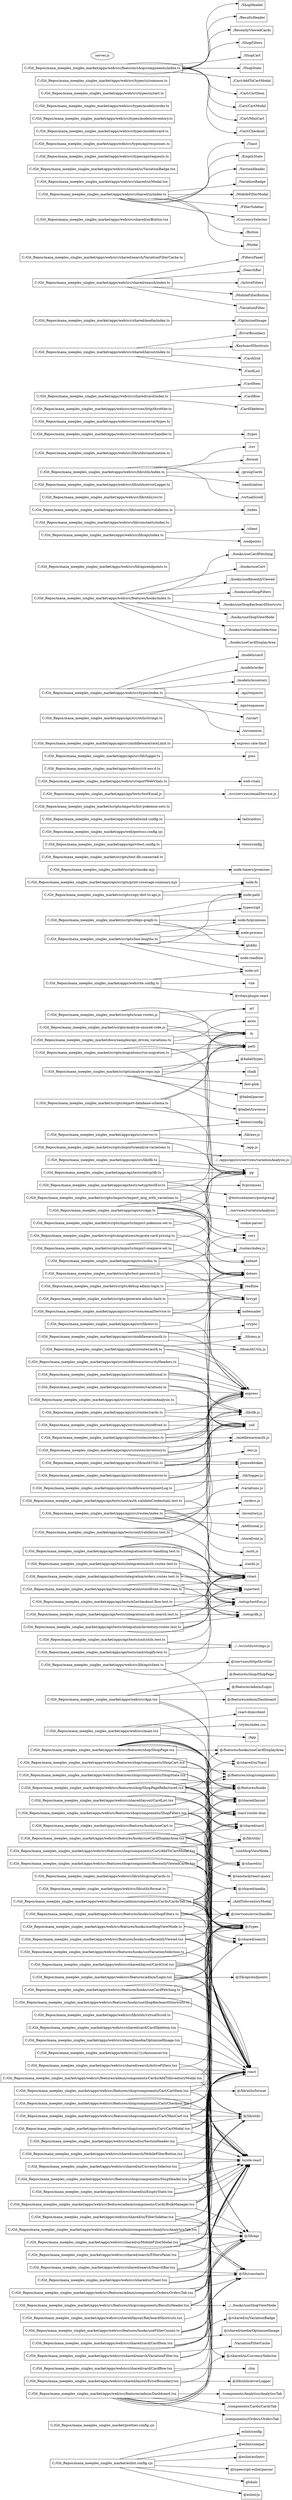 digraph repo {
  rankdir=LR;
  n719cd52b [label="C:/Git_Repos/mana_meeples_singles_market/eslint.config.cjs", shape=box];
  nbe0e1560 [label="eslint/config", shape=box];
  n35802d60 [label="@eslint/compat", shape=box];
  n77741600 [label="@eslint/eslintrc", shape=box];
  n45013f35 [label="@typescript-eslint/parser", shape=box];
  n7377130 [label="globals", shape=box];
  n4614a627 [label="@eslint/js", shape=box];
  n44c10a89 [label="C:/Git_Repos/mana_meeples_singles_market/prettier.config.cjs", shape=box];
  ne3661334 [label="C:/Git_Repos/mana_meeples_singles_market/scripts/analyze-repo.mjs", shape=box];
  nccd [label="fs", shape=box];
  n346425 [label="path", shape=box];
  nfb9f9849 [label="fast-glob", shape=box];
  n4e76ce24 [label="@babel/parser", shape=box];
  n91f26a37 [label="@babel/traverse", shape=box];
  ne1c2f1d4 [label="@babel/types", shape=box];
  n5a3d71b [label="chalk", shape=box];
  n8fbd39ad [label="C:/Git_Repos/mana_meeples_singles_market/scripts/analyze-unused-code.js", shape=box];
  n1c56f [label="url", shape=box];
  nb1fecaa7 [label="C:/Git_Repos/mana_meeples_singles_market/scripts/copy-dist-to-api.js", shape=box];
  n7e076145 [label="node:fs", shape=box];
  n19b87a9d [label="node:path", shape=box];
  n50a277f5 [label="C:/Git_Repos/mana_meeples_singles_market/scripts/debug-admin-login.ts", shape=box];
  nb0f71304 [label="dotenv", shape=box];
  nace3aa4c [label="bcrypt", shape=box];
  ncc554e8a [label="readline", shape=box];
  n6ae7c14f [label="C:/Git_Repos/mana_meeples_singles_market/scripts/deps-graph.ts", shape=box];
  n2b70842 [label="node:fs/promises", shape=box];
  n3fbfd4f7 [label="node:process", shape=box];
  nb5e903cf [label="globby", shape=box];
  ne0de8c85 [label="typescript", shape=box];
  n3cad11a [label="C:/Git_Repos/mana_meeples_singles_market/scripts/export-database-schema.ts", shape=box];
  n5686a4ad [label="dotenv/config", shape=box];
  ndf7 [label="pg", shape=box];
  nf21783a2 [label="C:/Git_Repos/mana_meeples_singles_market/scripts/generate-admin-hash.ts", shape=box];
  n1d88e040 [label="C:/Git_Repos/mana_meeples_singles_market/scripts/line-lengths.ts", shape=box];
  n42e4fff7 [label="node:url", shape=box];
  nc0796902 [label="node:readline", shape=box];
  n453a4f36 [label="C:/Git_Repos/mana_meeples_singles_market/scripts/scan-routes.js", shape=box];
  n54325be [label="C:/Git_Repos/mana_meeples_singles_market/scripts/smoke.mjs", shape=box];
  n65c6c061 [label="node:timers/promises", shape=box];
  nf85ff691 [label="C:/Git_Repos/mana_meeples_singles_market/scripts/test-db-connected.ts", shape=box];
  n8cb617d0 [label="C:/Git_Repos/mana_meeples_singles_market/scripts/test-password.ts", shape=box];
  n5ab62922 [label="C:/Git_Repos/mana_meeples_singles_market/apps/api/vitest.config.ts", shape=box];
  n3270acc [label="vitest/config", shape=box];
  ndae7ff91 [label="C:/Git_Repos/mana_meeples_singles_market/apps/web/postcss.config.cjs", shape=box];
  nff12907b [label="C:/Git_Repos/mana_meeples_singles_market/apps/web/tailwind.config.ts", shape=box];
  nfaf4c6ab [label="tailwindcss", shape=box];
  n2609d487 [label="C:/Git_Repos/mana_meeples_singles_market/apps/web/vite.config.ts", shape=box];
  n373c64 [label="vite", shape=box];
  n7ab93447 [label="@vitejs/plugin-react", shape=box];
  n88201cbf [label="C:/Git_Repos/mana_meeples_singles_market/docs/samples/api_driven_variations.ts", shape=box];
  n58f0c76 [label="axios", shape=box];
  n91908c92 [label="C:/Git_Repos/mana_meeples_singles_market/scripts/imports/analyze-variations.ts", shape=box];
  n35df80bc [label="../../apps/api/src/services/variationAnalysis.js", shape=box];
  nab97be62 [label="C:/Git_Repos/mana_meeples_singles_market/scripts/imports/import-onepiece-set.ts", shape=box];
  nb61e21d3 [label="C:/Git_Repos/mana_meeples_singles_market/scripts/imports/import-pokemon-set.ts", shape=box];
  n83aba73 [label="C:/Git_Repos/mana_meeples_singles_market/scripts/imports/import_mtg_with_variations.ts", shape=box];
  n2c70644d [label="../services/variationAnalysis", shape=box];
  n831bc96d [label="C:/Git_Repos/mana_meeples_singles_market/scripts/imports/list-pokemon-sets.ts", shape=box];
  n2e829851 [label="C:/Git_Repos/mana_meeples_singles_market/scripts/migrations/migrate-card-pricing.ts", shape=box];
  n43721b92 [label="C:/Git_Repos/mana_meeples_singles_market/scripts/migrations/run-migration.ts", shape=box];
  n71e4edb0 [label="C:/Git_Repos/mana_meeples_singles_market/apps/api/scripts/print-coverage-summary.mjs", shape=box];
  nacc77157 [label="C:/Git_Repos/mana_meeples_singles_market/apps/api/src/app.ts", shape=box];
  nb1fa8f70 [label="express", shape=box];
  nb73a046d [label="helmet", shape=box];
  n2eafad [label="cors", shape=box];
  n1999e3a8 [label="cookie-parser", shape=box];
  n140b0529 [label="./routes/index.js", shape=box];
  n5c7b2a46 [label="C:/Git_Repos/mana_meeples_singles_market/apps/api/src/index.ts", shape=box];
  n5757a53f [label="C:/Git_Repos/mana_meeples_singles_market/apps/api/src/server.ts", shape=box];
  nc9ef137 [label="./app.js", shape=box];
  nc40bc535 [label="./lib/env.js", shape=box];
  ncaaaa61b [label="C:/Git_Repos/mana_meeples_singles_market/apps/api/tests/testEmail.js", shape=box];
  n1babf3e7 [label="../src/services/emailService.js", shape=box];
  nce1d9c1b [label="C:/Git_Repos/mana_meeples_singles_market/apps/web/src/App.tsx", shape=box];
  n983fc1cc [label="react-router-dom", shape=box];
  n98f33a1b [label="@/features/shop/ShopPage", shape=box];
  nd22b5826 [label="@/features/admin/Login", shape=box];
  nc703acd1 [label="@/features/admin/Dashboard", shape=box];
  n65854d67 [label="@/shared/ui/Toast", shape=box];
  nae404a55 [label="C:/Git_Repos/mana_meeples_singles_market/apps/web/src/main.tsx", shape=box];
  n675d97f [label="react", shape=box];
  nb7813e46 [label="react-dom/client", shape=box];
  n238f69bb [label="./styles/index.css", shape=box];
  n29e98a0 [label="./App", shape=box];
  nb52c8f37 [label="C:/Git_Repos/mana_meeples_singles_market/apps/web/src/reportWebVitals.ts", shape=box];
  ned28aa80 [label="web-vitals", shape=box];
  n811a5a87 [label="C:/Git_Repos/mana_meeples_singles_market/apps/web/src/vit-env.d.ts", shape=box];
  nb1669019 [label="C:/Git_Repos/mana_meeples_singles_market/apps/api/src/lib/authUtils.ts", shape=box];
  n89dd680d [label="jsonwebtoken", shape=box];
  n1358deeb [label="./env.js", shape=box];
  n215c2a1a [label="C:/Git_Repos/mana_meeples_singles_market/apps/api/src/lib/db.ts", shape=box];
  nca6c055 [label="C:/Git_Repos/mana_meeples_singles_market/apps/api/src/lib/env.ts", shape=box];
  n1d7cf [label="zod", shape=box];
  nfdbbc248 [label="C:/Git_Repos/mana_meeples_singles_market/apps/api/src/lib/logger.ts", shape=box];
  n34817a [label="pino", shape=box];
  n19f52873 [label="C:/Git_Repos/mana_meeples_singles_market/apps/api/src/middleware/auth.ts", shape=box];
  naf6ef0c1 [label="crypto", shape=box];
  n6ed5bd27 [label="../lib/authUtils.js", shape=box];
  n9f96f063 [label="../lib/env.js", shape=box];
  n2298bdf7 [label="C:/Git_Repos/mana_meeples_singles_market/apps/api/src/middleware/error.ts", shape=box];
  n5b30d94e [label="../lib/logger.js", shape=box];
  ne3a09b64 [label="C:/Git_Repos/mana_meeples_singles_market/apps/api/src/middleware/rateLimit.ts", shape=box];
  n2d7f5b0b [label="express-rate-limit", shape=box];
  nff3e7a46 [label="C:/Git_Repos/mana_meeples_singles_market/apps/api/src/middleware/requestLog.ts", shape=box];
  n3277ec99 [label="C:/Git_Repos/mana_meeples_singles_market/apps/api/src/middleware/securityHeaders.ts", shape=box];
  n997a484c [label="C:/Git_Repos/mana_meeples_singles_market/apps/api/src/routes/additional.ts", shape=box];
  nbabebf20 [label="../lib/db.js", shape=box];
  n17c05bab [label="C:/Git_Repos/mana_meeples_singles_market/apps/api/src/routes/auth.ts", shape=box];
  n8a8d1a84 [label="C:/Git_Repos/mana_meeples_singles_market/apps/api/src/routes/cards.ts", shape=box];
  n91b1aeb5 [label="C:/Git_Repos/mana_meeples_singles_market/apps/api/src/routes/index.ts", shape=box];
  n90194a6e [label="./auth.js", shape=box];
  n1d522875 [label="./cards.js", shape=box];
  nade27d16 [label="./variations.js", shape=box];
  n834a1451 [label="./orders.js", shape=box];
  nf9e03f5c [label="./inventory.js", shape=box];
  nd513984f [label="./additional.js", shape=box];
  ncb4962ee [label="./storefront.js", shape=box];
  n7c151ceb [label="C:/Git_Repos/mana_meeples_singles_market/apps/api/src/routes/inventory.ts", shape=box];
  n3851d481 [label="../middleware/auth.js", shape=box];
  nbd6d3fce [label="C:/Git_Repos/mana_meeples_singles_market/apps/api/src/routes/orders.ts", shape=box];
  n8fb012eb [label="C:/Git_Repos/mana_meeples_singles_market/apps/api/src/routes/storefront.ts", shape=box];
  n72492d13 [label="C:/Git_Repos/mana_meeples_singles_market/apps/api/src/routes/variations.ts", shape=box];
  n4f2a8c8e [label="C:/Git_Repos/mana_meeples_singles_market/apps/api/src/services/emailService.ts", shape=box];
  n738e2526 [label="nodemailer", shape=box];
  nc313b784 [label="C:/Git_Repos/mana_meeples_singles_market/apps/api/src/services/variationAnalysis.ts", shape=box];
  nd7fdcfb4 [label="C:/Git_Repos/mana_meeples_singles_market/apps/api/src/utils/strings.ts", shape=box];
  ne5a0db3e [label="C:/Git_Repos/mana_meeples_singles_market/apps/api/tests/e2e/checkout.flow.test.ts", shape=box];
  ncf59c1c5 [label="vitest", shape=box];
  nec377e8d [label="supertest", shape=box];
  n3af5f45d [label="../setup/testEnv.js", shape=box];
  n4240a4d8 [label="../setup/db.js", shape=box];
  nb2d1d9b4 [label="C:/Git_Repos/mana_meeples_singles_market/apps/api/tests/integration/auth.routes.test.ts", shape=box];
  n11516de9 [label="C:/Git_Repos/mana_meeples_singles_market/apps/api/tests/integration/cards.search.test.ts", shape=box];
  n2e1ced20 [label="C:/Git_Repos/mana_meeples_singles_market/apps/api/tests/integration/error-handling.test.ts", shape=box];
  nbee6bdf2 [label="C:/Git_Repos/mana_meeples_singles_market/apps/api/tests/integration/inventory.routes.test.ts", shape=box];
  nbeaf117 [label="C:/Git_Repos/mana_meeples_singles_market/apps/api/tests/integration/orders.routes.test.ts", shape=box];
  n58ced034 [label="C:/Git_Repos/mana_meeples_singles_market/apps/api/tests/integration/storefront.routes.test.ts", shape=box];
  n185ca38f [label="C:/Git_Repos/mana_meeples_singles_market/apps/api/tests/setup/db.ts", shape=box];
  n93f140b2 [label="C:/Git_Repos/mana_meeples_singles_market/apps/api/tests/setup/testEnv.ts", shape=box];
  n22f607df [label="@testcontainers/postgresql", shape=box];
  nd52d5ba [label="fs/promises", shape=box];
  nebd17c8a [label="C:/Git_Repos/mana_meeples_singles_market/apps/api/tests/unit/auth.validateCredentials.test.ts", shape=box];
  nbc6e62e1 [label="C:/Git_Repos/mana_meeples_singles_market/apps/api/tests/unit/slugify.test.ts", shape=box];
  n21a036be [label="../../src/utils/strings.js", shape=box];
  n6f63afe1 [label="C:/Git_Repos/mana_meeples_singles_market/apps/api/tests/unit/utils.test.ts", shape=box];
  n7531ec03 [label="C:/Git_Repos/mana_meeples_singles_market/apps/api/tests/unit/validation.test.ts", shape=box];
  n77abccee [label="C:/Git_Repos/mana_meeples_singles_market/apps/web/src/a11y/Announcer.tsx", shape=box];
  n10f77f62 [label="C:/Git_Repos/mana_meeples_singles_market/apps/web/src/types/index.ts", shape=box];
  n9515db34 [label="./models/card", shape=box];
  ne562baa [label="./models/order", shape=box];
  nf9b32fb8 [label="./models/inventory", shape=box];
  nc185705a [label="./api/requests", shape=box];
  nd0f7767c [label="./api/responses", shape=box];
  n99cde8da [label="./ui/cart", shape=box];
  n5eba1125 [label="./ui/common", shape=box];
  nb7edc77e [label="C:/Git_Repos/mana_meeples_singles_market/apps/web/src/features/admin/Dashboard.tsx", shape=box];
  n59fa91e2 [label="lucide-react", shape=box];
  n2d3cacc1 [label="@/lib/api", shape=box];
  n7cb9e7d0 [label="@/shared/ui/CurrencySelector", shape=box];
  n7e194016 [label="./components/Cards/CardsTab", shape=box];
  nad31e97d [label="./components//Orders/OrdersTab", shape=box];
  ne21b3d0 [label="./components/Analytics/AnalyticsTab", shape=box];
  n7143153 [label="C:/Git_Repos/mana_meeples_singles_market/apps/web/src/features/admin/Login.tsx", shape=box];
  n2558c9b0 [label="@/lib/api/endpoints", shape=box];
  na079d101 [label="@/services/error/handler", shape=box];
  n1f1bf65b [label="C:/Git_Repos/mana_meeples_singles_market/apps/web/src/features/hooks/index.ts", shape=box];
  nae2cb9d1 [label="../hooks/useCardFetching", shape=box];
  naeb2cfd9 [label="../hooks/useCart", shape=box];
  nf6ed4ac5 [label="../hooks/useRecentlyViewed", shape=box];
  nb679d94c [label="../hooks/useShopFilters", shape=box];
  n22ef50d7 [label="../hooks/useShopKeyboardShortcuts", shape=box];
  n8b0182b7 [label="../hooks/useShopViewMode", shape=box];
  nc7a7b1b2 [label="../hooks/useVariationSelection", shape=box];
  n6d07ce6 [label="../hooks/useCardDisplayArea", shape=box];
  n68816ee3 [label="C:/Git_Repos/mana_meeples_singles_market/apps/web/src/features/hooks/useCardDisplayArea.tsx", shape=box];
  n9a509e44 [label="./useShopViewMode", shape=box];
  nee0af885 [label="@/shared/layout", shape=box];
  n2764132b [label="@/shared/card", shape=box];
  nb462f16f [label="@/shared/ui", shape=box];
  n7592eab6 [label="@/lib/constants", shape=box];
  n905dedea [label="@/types", shape=box];
  n29766ce [label="C:/Git_Repos/mana_meeples_singles_market/apps/web/src/features/hooks/useCardFetching.ts", shape=box];
  n5e8a65c6 [label="C:/Git_Repos/mana_meeples_singles_market/apps/web/src/features/hooks/useCart.ts", shape=box];
  na8949f8a [label="C:/Git_Repos/mana_meeples_singles_market/apps/web/src/features/hooks/useFilterCounts.ts", shape=box];
  n23e156de [label="C:/Git_Repos/mana_meeples_singles_market/apps/web/src/features/hooks/useRecentlyViewed.tsx", shape=box];
  nc5acdb29 [label="@/shared/media", shape=box];
  nd5ce210f [label="C:/Git_Repos/mana_meeples_singles_market/apps/web/src/features/hooks/useShopFilters.ts", shape=box];
  n69837824 [label="C:/Git_Repos/mana_meeples_singles_market/apps/web/src/features/hooks/useShopKeyboardShortcuts.ts", shape=box];
  n60962c28 [label="C:/Git_Repos/mana_meeples_singles_market/apps/web/src/features/hooks/useShopViewMode.ts", shape=box];
  n562d41cd [label="C:/Git_Repos/mana_meeples_singles_market/apps/web/src/features/hooks/useVariationSelection.ts", shape=box];
  n1398c848 [label="C:/Git_Repos/mana_meeples_singles_market/apps/web/src/features/shop/ShopPage.tsx", shape=box];
  n1f2f710d [label="@/features/hooks", shape=box];
  ne15d94ec [label="@/features/shop/components", shape=box];
  nfddbe6fa [label="@/features/hooks/useCardDisplayArea", shape=box];
  nf905c509 [label="C:/Git_Repos/mana_meeples_singles_market/apps/web/src/features/shop/ShopPageRefactored.tsx", shape=box];
  nd1e03598 [label="@/lib/utils", shape=box];
  ndc1ab8b2 [label="C:/Git_Repos/mana_meeples_singles_market/apps/web/src/lib/api/client.ts", shape=box];
  n22c502c3 [label="@/services/http/throttler", shape=box];
  n2b7cf5bf [label="C:/Git_Repos/mana_meeples_singles_market/apps/web/src/lib/api/endpoints.ts", shape=box];
  ne82c99eb [label="C:/Git_Repos/mana_meeples_singles_market/apps/web/src/lib/api/index.ts", shape=box];
  nfcde4cc [label="./client", shape=box];
  n2bb078dd [label="./endpoints", shape=box];
  n5cd54616 [label="C:/Git_Repos/mana_meeples_singles_market/apps/web/src/lib/constants/index.ts", shape=box];
  n3bc01bf9 [label="C:/Git_Repos/mana_meeples_singles_market/apps/web/src/lib/constants/validation.ts", shape=box];
  nd78d93b1 [label="./index", shape=box];
  n33217700 [label="C:/Git_Repos/mana_meeples_singles_market/apps/web/src/lib/utils/csv.ts", shape=box];
  n60094d0e [label="C:/Git_Repos/mana_meeples_singles_market/apps/web/src/lib/utils/errorLogger.ts", shape=box];
  nd77d959d [label="C:/Git_Repos/mana_meeples_singles_market/apps/web/src/lib/utils/format.ts", shape=box];
  n4a438ed0 [label="C:/Git_Repos/mana_meeples_singles_market/apps/web/src/lib/utils/groupCards.ts", shape=box];
  n3bb84a74 [label="C:/Git_Repos/mana_meeples_singles_market/apps/web/src/lib/utils/index.ts", shape=box];
  n29f18a5 [label="./csv", shape=box];
  n151ae8f8 [label="./format", shape=box];
  n2c6c0a5 [label="./groupCards", shape=box];
  na130ad3a [label="./sanitization", shape=box];
  nb88a5997 [label="./virtualScroll", shape=box];
  n1f6ae41b [label="C:/Git_Repos/mana_meeples_singles_market/apps/web/src/lib/utils/sanitization.ts", shape=box];
  ne787dace [label="C:/Git_Repos/mana_meeples_singles_market/apps/web/src/lib/utils/virtualScroll.ts", shape=box];
  n5c99358a [label="C:/Git_Repos/mana_meeples_singles_market/apps/web/src/services/error/handler.ts", shape=box];
  nd82dc358 [label="./types", shape=box];
  ncddb3fbb [label="C:/Git_Repos/mana_meeples_singles_market/apps/web/src/services/error/types.ts", shape=box];
  n259c864c [label="C:/Git_Repos/mana_meeples_singles_market/apps/web/src/services/http/throttler.ts", shape=box];
  nff171574 [label="C:/Git_Repos/mana_meeples_singles_market/apps/web/src/shared/card/CardItem.tsx", shape=box];
  n92aeec3a [label="@/shared/media/OptimizedImage", shape=box];
  n235ece10 [label="@/shared/ui/VariationBadge", shape=box];
  nc3e6400f [label="C:/Git_Repos/mana_meeples_singles_market/apps/web/src/shared/card/CardRow.tsx", shape=box];
  n2ea48e [label="clsx", shape=box];
  n909ffaae [label="C:/Git_Repos/mana_meeples_singles_market/apps/web/src/shared/card/CardSkeleton.tsx", shape=box];
  nb84159c1 [label="C:/Git_Repos/mana_meeples_singles_market/apps/web/src/shared/card/index.ts", shape=box];
  n211a7b24 [label="./CardItem", shape=box];
  n3adff3a9 [label="./CardRow", shape=box];
  nfe3587de [label="./CardSkeleton", shape=box];
  ne163a88d [label="C:/Git_Repos/mana_meeples_singles_market/apps/web/src/shared/layout/CardGrid.tsx", shape=box];
  n1ea361e5 [label="C:/Git_Repos/mana_meeples_singles_market/apps/web/src/shared/layout/CardList.tsx", shape=box];
  n6a267d97 [label="@/lib/utils/", shape=box];
  na0170d91 [label="C:/Git_Repos/mana_meeples_singles_market/apps/web/src/shared/layout/ErrorBoundary.tsx", shape=box];
  nd82ffbc1 [label="@/lib/utils/errorLogger", shape=box];
  n2d7e5127 [label="C:/Git_Repos/mana_meeples_singles_market/apps/web/src/shared/layout/index.ts", shape=box];
  n197fe211 [label="./ErrorBoundary", shape=box];
  na9922105 [label="./KeyboardShortcuts", shape=box];
  n21198b57 [label="./CardGrid", shape=box];
  n211bb0af [label="./CardList", shape=box];
  n3102005 [label="C:/Git_Repos/mana_meeples_singles_market/apps/web/src/shared/layout/KeyboardShortcuts.tsx", shape=box];
  n7f2fb33f [label="C:/Git_Repos/mana_meeples_singles_market/apps/web/src/shared/media/index.ts", shape=box];
  n84e67c95 [label="./OptimizedImage", shape=box];
  n45ceaaa3 [label="C:/Git_Repos/mana_meeples_singles_market/apps/web/src/shared/media/OptimizedImage.tsx", shape=box];
  ndb2eced2 [label="C:/Git_Repos/mana_meeples_singles_market/apps/web/src/shared/search/ActiveFilters.tsx", shape=box];
  n527baa2 [label="C:/Git_Repos/mana_meeples_singles_market/apps/web/src/shared/search/FiltersPanel.tsx", shape=box];
  nf93bd469 [label="C:/Git_Repos/mana_meeples_singles_market/apps/web/src/shared/search/index.ts", shape=box];
  n1d767b2a [label="./FiltersPanel", shape=box];
  n7c02e08a [label="./SearchBar", shape=box];
  n538835d4 [label="./ActiveFilters", shape=box];
  n7eff9a2d [label="./MobileFilterButton", shape=box];
  n3a40976a [label="./VariationFilter", shape=box];
  n55338265 [label="C:/Git_Repos/mana_meeples_singles_market/apps/web/src/shared/search/MobileFilterButton.tsx", shape=box];
  ne0d63008 [label="C:/Git_Repos/mana_meeples_singles_market/apps/web/src/shared/search/SearchBar.tsx", shape=box];
  ndf32bca8 [label="C:/Git_Repos/mana_meeples_singles_market/apps/web/src/shared/search/VariationFilter.tsx", shape=box];
  n92453a38 [label="./VariationFilterCache", shape=box];
  nd51613c8 [label="C:/Git_Repos/mana_meeples_singles_market/apps/web/src/shared/search/VariationFilterCache.ts", shape=box];
  na3555c1f [label="C:/Git_Repos/mana_meeples_singles_market/apps/web/src/shared/ui/Button.tsx", shape=box];
  n40f1627d [label="C:/Git_Repos/mana_meeples_singles_market/apps/web/src/shared/ui/CurrencySelector.tsx", shape=box];
  n78992231 [label="C:/Git_Repos/mana_meeples_singles_market/apps/web/src/shared/ui/EmptyState.tsx", shape=box];
  n9e40b06d [label="C:/Git_Repos/mana_meeples_singles_market/apps/web/src/shared/ui/FilterSidebar.tsx", shape=box];
  nfa2a6303 [label="@/shared/search", shape=box];
  ndac5f07d [label="C:/Git_Repos/mana_meeples_singles_market/apps/web/src/shared/ui/index.ts", shape=box];
  nd66610e6 [label="./Toast", shape=box];
  neeeffbe5 [label="./EmptyState", shape=box];
  n56aa1991 [label="./SectionHeader", shape=box];
  nd0188971 [label="./VariationBadge", shape=box];
  nfc6ebc52 [label="./MobileFilterModal", shape=box];
  n1f60cc83 [label="./FilterSidebar", shape=box];
  ne1f24ef1 [label="./CurrencySelector", shape=box];
  nd8020453 [label="./Button", shape=box];
  nd603756c [label="./Modal", shape=box];
  n1338c93c [label="C:/Git_Repos/mana_meeples_singles_market/apps/web/src/shared/ui/MobileFilterModal.tsx", shape=box];
  na6e0abd6 [label="C:/Git_Repos/mana_meeples_singles_market/apps/web/src/shared/ui/Modal.tsx", shape=box];
  n46e0c67b [label="C:/Git_Repos/mana_meeples_singles_market/apps/web/src/shared/ui/SectionHeader.tsx", shape=box];
  n3534fa50 [label="C:/Git_Repos/mana_meeples_singles_market/apps/web/src/shared/ui/Toast.tsx", shape=box];
  n4348313d [label="C:/Git_Repos/mana_meeples_singles_market/apps/web/src/shared/ui/VariationBadge.tsx", shape=box];
  n6d9fd04d [label="C:/Git_Repos/mana_meeples_singles_market/apps/web/src/types/api/requests.ts", shape=box];
  n4d87beb7 [label="C:/Git_Repos/mana_meeples_singles_market/apps/web/src/types/api/responses.ts", shape=box];
  na1fa87f [label="C:/Git_Repos/mana_meeples_singles_market/apps/web/src/types/models/card.ts", shape=box];
  n1347ff2f [label="C:/Git_Repos/mana_meeples_singles_market/apps/web/src/types/models/inventory.ts", shape=box];
  n83f592fd [label="C:/Git_Repos/mana_meeples_singles_market/apps/web/src/types/models/order.ts", shape=box];
  n30436419 [label="C:/Git_Repos/mana_meeples_singles_market/apps/web/src/types/ui/cart.ts", shape=box];
  nca6a6a6e [label="C:/Git_Repos/mana_meeples_singles_market/apps/web/src/types/ui/common.ts", shape=box];
  n646137dc [label="C:/Git_Repos/mana_meeples_singles_market/apps/web/src/features/shop/components/index.ts", shape=box];
  nd77b7dc4 [label="./ShopHeader", shape=box];
  n776e05e2 [label="./ResultsHeader", shape=box];
  n2c8d5df6 [label="./RecentlyViewedCards", shape=box];
  nb59d6fa4 [label="./ShopFilters", shape=box];
  nd007817 [label="./ShopCart", shape=box];
  n93f8667a [label="./ShopState", shape=box];
  n8a014f3f [label="./Cart/AddToCartModal", shape=box];
  n2fa7f441 [label="./Cart/CartItem", shape=box];
  nc58ca73f [label="./Cart/CartModal", shape=box];
  nde342a05 [label="./Cart/MiniCart", shape=box];
  n8ae46734 [label="./Cart/Checkout", shape=box];
  n7cca63e1 [label="C:/Git_Repos/mana_meeples_singles_market/apps/web/src/features/shop/components/RecentlyViewedCards.tsx", shape=box];
  n6aa9b5cd [label="C:/Git_Repos/mana_meeples_singles_market/apps/web/src/features/shop/components/ResultsHeader.tsx", shape=box];
  n717d9826 [label="../../hooks/useShopViewMode", shape=box];
  n1b7cb982 [label="C:/Git_Repos/mana_meeples_singles_market/apps/web/src/features/shop/components/ShopCart.tsx", shape=box];
  nf8a3ee8f [label="C:/Git_Repos/mana_meeples_singles_market/apps/web/src/features/shop/components/ShopFilters.tsx", shape=box];
  n6efca0af [label="C:/Git_Repos/mana_meeples_singles_market/apps/web/src/features/shop/components/ShopHeader.tsx", shape=box];
  ncdb50a65 [label="C:/Git_Repos/mana_meeples_singles_market/apps/web/src/features/shop/components/ShopState.tsx", shape=box];
  nafa486fb [label="C:/Git_Repos/mana_meeples_singles_market/apps/web/src/features/admin/components/Analytics/AnalyticsTab.tsx", shape=box];
  n6b61cd94 [label="C:/Git_Repos/mana_meeples_singles_market/apps/web/src/features/admin/components/Cards/AddToInventoryModal.tsx", shape=box];
  n67fb402 [label="C:/Git_Repos/mana_meeples_singles_market/apps/web/src/features/admin/components/Cards/BulkManager.tsx", shape=box];
  nf784c041 [label="C:/Git_Repos/mana_meeples_singles_market/apps/web/src/features/admin/components/Cards/CardsTab.tsx", shape=box];
  n9196d4c [label="./AddToInventoryModal", shape=box];
  n9340c369 [label="C:/Git_Repos/mana_meeples_singles_market/apps/web/src/features/admin/components/Orders/OrdersTab.tsx", shape=box];
  n30e288aa [label="C:/Git_Repos/mana_meeples_singles_market/apps/web/src/features/shop/components/Cart/AddToCartModal.tsx", shape=box];
  nc5e0f4b2 [label="@tanstack/react-query", shape=box];
  n7d775cac [label="C:/Git_Repos/mana_meeples_singles_market/apps/web/src/features/shop/components/Cart/CartItem.tsx", shape=box];
  n8c1a84e [label="@/lib/utils/format", shape=box];
  n350994aa [label="C:/Git_Repos/mana_meeples_singles_market/apps/web/src/features/shop/components/Cart/CartModal.tsx", shape=box];
  n2e8b1e1f [label="C:/Git_Repos/mana_meeples_singles_market/apps/web/src/features/shop/components/Cart/Checkout.tsx", shape=box];
  nfbab1070 [label="C:/Git_Repos/mana_meeples_singles_market/apps/web/src/features/shop/components/Cart/MiniCart.tsx", shape=box];
  n3bfea4fb [label="server.js", shape=ellipse];
  n719cd52b -> nbe0e1560;
  n719cd52b -> n35802d60;
  n719cd52b -> n77741600;
  n719cd52b -> n45013f35;
  n719cd52b -> n7377130;
  n719cd52b -> n4614a627;
  ne3661334 -> nccd;
  ne3661334 -> n346425;
  ne3661334 -> nfb9f9849;
  ne3661334 -> n4e76ce24;
  ne3661334 -> n91f26a37;
  ne3661334 -> ne1c2f1d4;
  ne3661334 -> n5a3d71b;
  n8fbd39ad -> nccd;
  n8fbd39ad -> n346425;
  n8fbd39ad -> n1c56f;
  nb1fecaa7 -> n7e076145;
  nb1fecaa7 -> n19b87a9d;
  n50a277f5 -> nb0f71304;
  n50a277f5 -> nace3aa4c;
  n50a277f5 -> ncc554e8a;
  n6ae7c14f -> n2b70842;
  n6ae7c14f -> n19b87a9d;
  n6ae7c14f -> n3fbfd4f7;
  n6ae7c14f -> nb5e903cf;
  n6ae7c14f -> ne0de8c85;
  n3cad11a -> n5686a4ad;
  n3cad11a -> nccd;
  n3cad11a -> n346425;
  n3cad11a -> ndf7;
  nf21783a2 -> nace3aa4c;
  nf21783a2 -> ncc554e8a;
  n1d88e040 -> n19b87a9d;
  n1d88e040 -> n2b70842;
  n1d88e040 -> n42e4fff7;
  n1d88e040 -> n3fbfd4f7;
  n1d88e040 -> nc0796902;
  n1d88e040 -> nb5e903cf;
  n453a4f36 -> nccd;
  n453a4f36 -> n346425;
  n453a4f36 -> n1c56f;
  n54325be -> n65c6c061;
  n8cb617d0 -> nb0f71304;
  n8cb617d0 -> nace3aa4c;
  n8cb617d0 -> ncc554e8a;
  n5ab62922 -> n3270acc;
  nff12907b -> nfaf4c6ab;
  n2609d487 -> n373c64;
  n2609d487 -> n7ab93447;
  n2609d487 -> n42e4fff7;
  n88201cbf -> n58f0c76;
  n88201cbf -> nccd;
  n88201cbf -> n346425;
  n91908c92 -> ndf7;
  n91908c92 -> n35df80bc;
  nab97be62 -> ndf7;
  nab97be62 -> nb0f71304;
  nb61e21d3 -> ndf7;
  nb61e21d3 -> nb0f71304;
  n83aba73 -> ndf7;
  n83aba73 -> n2c70644d;
  n83aba73 -> nb0f71304;
  n2e829851 -> ndf7;
  n2e829851 -> nb0f71304;
  n43721b92 -> nccd;
  n43721b92 -> n346425;
  n43721b92 -> ndf7;
  n71e4edb0 -> n7e076145;
  nacc77157 -> nb1fa8f70;
  nacc77157 -> nb73a046d;
  nacc77157 -> n2eafad;
  nacc77157 -> n2eafad;
  nacc77157 -> n1999e3a8;
  nacc77157 -> n140b0529;
  nacc77157 -> n346425;
  nacc77157 -> nccd;
  n5c7b2a46 -> nb1fa8f70;
  n5c7b2a46 -> n2eafad;
  n5c7b2a46 -> nb73a046d;
  n5c7b2a46 -> n140b0529;
  n5757a53f -> n5686a4ad;
  n5757a53f -> nc9ef137;
  n5757a53f -> nc40bc535;
  ncaaaa61b -> n1babf3e7;
  nce1d9c1b -> n983fc1cc;
  nce1d9c1b -> n98f33a1b;
  nce1d9c1b -> nd22b5826;
  nce1d9c1b -> nc703acd1;
  nce1d9c1b -> n65854d67;
  nae404a55 -> n675d97f;
  nae404a55 -> nb7813e46;
  nae404a55 -> n238f69bb;
  nae404a55 -> n29e98a0;
  nb52c8f37 -> ned28aa80;
  nb1669019 -> n89dd680d;
  nb1669019 -> nace3aa4c;
  nb1669019 -> n89dd680d;
  nb1669019 -> nb1fa8f70;
  nb1669019 -> n1358deeb;
  n215c2a1a -> ndf7;
  n215c2a1a -> ndf7;
  nca6c055 -> nb0f71304;
  nca6c055 -> n1d7cf;
  nfdbbc248 -> n34817a;
  n19f52873 -> nb1fa8f70;
  n19f52873 -> naf6ef0c1;
  n19f52873 -> n6ed5bd27;
  n19f52873 -> n9f96f063;
  n2298bdf7 -> nb1fa8f70;
  n2298bdf7 -> n5b30d94e;
  n2298bdf7 -> n1d7cf;
  ne3a09b64 -> n2d7f5b0b;
  nff3e7a46 -> nb1fa8f70;
  nff3e7a46 -> n5b30d94e;
  n3277ec99 -> nb1fa8f70;
  n997a484c -> nb1fa8f70;
  n997a484c -> nb1fa8f70;
  n997a484c -> n1d7cf;
  n997a484c -> nbabebf20;
  n17c05bab -> nb1fa8f70;
  n17c05bab -> nb1fa8f70;
  n17c05bab -> n6ed5bd27;
  n17c05bab -> n9f96f063;
  n8a8d1a84 -> nb1fa8f70;
  n8a8d1a84 -> n1d7cf;
  n8a8d1a84 -> nbabebf20;
  n91b1aeb5 -> nb1fa8f70;
  n91b1aeb5 -> n1d7cf;
  n91b1aeb5 -> n90194a6e;
  n91b1aeb5 -> n1d522875;
  n91b1aeb5 -> nade27d16;
  n91b1aeb5 -> n834a1451;
  n91b1aeb5 -> nf9e03f5c;
  n91b1aeb5 -> nd513984f;
  n91b1aeb5 -> ncb4962ee;
  n7c151ceb -> nb1fa8f70;
  n7c151ceb -> n1d7cf;
  n7c151ceb -> nbabebf20;
  n7c151ceb -> n3851d481;
  nbd6d3fce -> nb1fa8f70;
  nbd6d3fce -> nb1fa8f70;
  nbd6d3fce -> n1d7cf;
  nbd6d3fce -> nbabebf20;
  nbd6d3fce -> n3851d481;
  n8fb012eb -> nb1fa8f70;
  n8fb012eb -> n1d7cf;
  n8fb012eb -> nbabebf20;
  n72492d13 -> nb1fa8f70;
  n72492d13 -> n1d7cf;
  n72492d13 -> nbabebf20;
  n4f2a8c8e -> n738e2526;
  n4f2a8c8e -> n738e2526;
  n4f2a8c8e -> nb0f71304;
  nc313b784 -> nbabebf20;
  ne5a0db3e -> ncf59c1c5;
  ne5a0db3e -> nec377e8d;
  ne5a0db3e -> n3af5f45d;
  ne5a0db3e -> n4240a4d8;
  nb2d1d9b4 -> ncf59c1c5;
  nb2d1d9b4 -> nec377e8d;
  nb2d1d9b4 -> n3af5f45d;
  n11516de9 -> ncf59c1c5;
  n11516de9 -> nec377e8d;
  n11516de9 -> n3af5f45d;
  n11516de9 -> n4240a4d8;
  n2e1ced20 -> ncf59c1c5;
  n2e1ced20 -> nec377e8d;
  n2e1ced20 -> n3af5f45d;
  nbee6bdf2 -> ncf59c1c5;
  nbee6bdf2 -> nec377e8d;
  nbee6bdf2 -> n3af5f45d;
  nbee6bdf2 -> n4240a4d8;
  nbeaf117 -> ncf59c1c5;
  nbeaf117 -> nec377e8d;
  nbeaf117 -> n3af5f45d;
  nbeaf117 -> n4240a4d8;
  n58ced034 -> ncf59c1c5;
  n58ced034 -> nec377e8d;
  n58ced034 -> n3af5f45d;
  n58ced034 -> n4240a4d8;
  n185ca38f -> ndf7;
  n93f140b2 -> ncf59c1c5;
  n93f140b2 -> n22f607df;
  n93f140b2 -> ndf7;
  n93f140b2 -> nd52d5ba;
  n93f140b2 -> n346425;
  nebd17c8a -> ncf59c1c5;
  nebd17c8a -> nace3aa4c;
  nbc6e62e1 -> ncf59c1c5;
  nbc6e62e1 -> n21a036be;
  n6f63afe1 -> ncf59c1c5;
  n6f63afe1 -> n21a036be;
  n7531ec03 -> ncf59c1c5;
  n7531ec03 -> n1d7cf;
  n77abccee -> n675d97f;
  n10f77f62 -> n9515db34;
  n10f77f62 -> ne562baa;
  n10f77f62 -> nf9b32fb8;
  n10f77f62 -> nc185705a;
  n10f77f62 -> nd0f7767c;
  n10f77f62 -> n99cde8da;
  n10f77f62 -> n5eba1125;
  nb7edc77e -> n675d97f;
  nb7edc77e -> n59fa91e2;
  nb7edc77e -> n2d3cacc1;
  nb7edc77e -> n2d3cacc1;
  nb7edc77e -> n7cb9e7d0;
  nb7edc77e -> n7e194016;
  nb7edc77e -> nad31e97d;
  nb7edc77e -> ne21b3d0;
  n7143153 -> n675d97f;
  n7143153 -> n983fc1cc;
  n7143153 -> n59fa91e2;
  n7143153 -> n2d3cacc1;
  n7143153 -> n2558c9b0;
  n7143153 -> na079d101;
  n1f1bf65b -> nae2cb9d1;
  n1f1bf65b -> naeb2cfd9;
  n1f1bf65b -> nf6ed4ac5;
  n1f1bf65b -> nb679d94c;
  n1f1bf65b -> n22ef50d7;
  n1f1bf65b -> n8b0182b7;
  n1f1bf65b -> nc7a7b1b2;
  n1f1bf65b -> n6d07ce6;
  n68816ee3 -> n675d97f;
  n68816ee3 -> n9a509e44;
  n68816ee3 -> nee0af885;
  n68816ee3 -> n2764132b;
  n68816ee3 -> nb462f16f;
  n68816ee3 -> n7592eab6;
  n68816ee3 -> n905dedea;
  n29766ce -> n675d97f;
  n29766ce -> n2d3cacc1;
  n29766ce -> na079d101;
  n29766ce -> n905dedea;
  n5e8a65c6 -> n675d97f;
  n5e8a65c6 -> n905dedea;
  n5e8a65c6 -> n65854d67;
  na8949f8a -> n675d97f;
  na8949f8a -> n7592eab6;
  na8949f8a -> n2d3cacc1;
  n23e156de -> n675d97f;
  n23e156de -> n59fa91e2;
  n23e156de -> nc5acdb29;
  n23e156de -> n905dedea;
  nd5ce210f -> n675d97f;
  nd5ce210f -> n983fc1cc;
  nd5ce210f -> n2d3cacc1;
  nd5ce210f -> na079d101;
  nd5ce210f -> n905dedea;
  n69837824 -> n675d97f;
  n60962c28 -> n675d97f;
  n60962c28 -> n905dedea;
  n562d41cd -> n675d97f;
  n562d41cd -> n905dedea;
  n1398c848 -> n675d97f;
  n1398c848 -> n983fc1cc;
  n1398c848 -> n1f2f710d;
  n1398c848 -> ne15d94ec;
  n1398c848 -> nfddbe6fa;
  n1398c848 -> nee0af885;
  n1398c848 -> n2764132b;
  n1398c848 -> n905dedea;
  nf905c509 -> n675d97f;
  nf905c509 -> n983fc1cc;
  nf905c509 -> n1f2f710d;
  nf905c509 -> ne15d94ec;
  nf905c509 -> nfddbe6fa;
  nf905c509 -> nee0af885;
  nf905c509 -> n2764132b;
  nf905c509 -> nd1e03598;
  nf905c509 -> n905dedea;
  ndc1ab8b2 -> n1d7cf;
  ndc1ab8b2 -> n22c502c3;
  ndc1ab8b2 -> na079d101;
  ne82c99eb -> nfcde4cc;
  ne82c99eb -> n2bb078dd;
  n3bc01bf9 -> nd78d93b1;
  nd77d959d -> n905dedea;
  n4a438ed0 -> n905dedea;
  n3bb84a74 -> n29f18a5;
  n3bb84a74 -> n151ae8f8;
  n3bb84a74 -> n2c6c0a5;
  n3bb84a74 -> na130ad3a;
  n3bb84a74 -> nb88a5997;
  ne787dace -> n675d97f;
  n5c99358a -> nd82dc358;
  nff171574 -> n675d97f;
  nff171574 -> n92aeec3a;
  nff171574 -> n235ece10;
  nff171574 -> n7592eab6;
  nff171574 -> nd1e03598;
  nff171574 -> n905dedea;
  nc3e6400f -> n675d97f;
  nc3e6400f -> n2ea48e;
  n909ffaae -> n675d97f;
  nb84159c1 -> n211a7b24;
  nb84159c1 -> n3adff3a9;
  nb84159c1 -> nfe3587de;
  ne163a88d -> n675d97f;
  ne163a88d -> nd1e03598;
  ne163a88d -> n905dedea;
  ne163a88d -> n2764132b;
  ne163a88d -> n59fa91e2;
  n1ea361e5 -> n675d97f;
  n1ea361e5 -> n2764132b;
  n1ea361e5 -> ne15d94ec;
  n1ea361e5 -> n6a267d97;
  na0170d91 -> n675d97f;
  na0170d91 -> nd82ffbc1;
  n2d7e5127 -> n197fe211;
  n2d7e5127 -> na9922105;
  n2d7e5127 -> n21198b57;
  n2d7e5127 -> n211bb0af;
  n3102005 -> n59fa91e2;
  n7f2fb33f -> n84e67c95;
  n45ceaaa3 -> n675d97f;
  ndb2eced2 -> n675d97f;
  ndb2eced2 -> n59fa91e2;
  ndb2eced2 -> n905dedea;
  n527baa2 -> n675d97f;
  n527baa2 -> n2d3cacc1;
  nf93bd469 -> n1d767b2a;
  nf93bd469 -> n7c02e08a;
  nf93bd469 -> n538835d4;
  nf93bd469 -> n7eff9a2d;
  nf93bd469 -> n3a40976a;
  n55338265 -> n675d97f;
  n55338265 -> n59fa91e2;
  ne0d63008 -> n675d97f;
  ne0d63008 -> n59fa91e2;
  ne0d63008 -> n7592eab6;
  ndf32bca8 -> n675d97f;
  ndf32bca8 -> n2d3cacc1;
  ndf32bca8 -> n92453a38;
  n40f1627d -> n675d97f;
  n40f1627d -> n59fa91e2;
  n78992231 -> n675d97f;
  n78992231 -> n59fa91e2;
  n78992231 -> n59fa91e2;
  n9e40b06d -> n675d97f;
  n9e40b06d -> nfa2a6303;
  n9e40b06d -> n2d3cacc1;
  n9e40b06d -> n7592eab6;
  ndac5f07d -> nd66610e6;
  ndac5f07d -> neeeffbe5;
  ndac5f07d -> n56aa1991;
  ndac5f07d -> nd0188971;
  ndac5f07d -> nfc6ebc52;
  ndac5f07d -> n1f60cc83;
  ndac5f07d -> ne1f24ef1;
  ndac5f07d -> nd8020453;
  ndac5f07d -> nd603756c;
  n1338c93c -> n675d97f;
  n1338c93c -> n59fa91e2;
  n1338c93c -> nfa2a6303;
  n1338c93c -> n2d3cacc1;
  n1338c93c -> n7592eab6;
  n46e0c67b -> n675d97f;
  n46e0c67b -> n59fa91e2;
  n3534fa50 -> n675d97f;
  n3534fa50 -> n59fa91e2;
  n3534fa50 -> n7592eab6;
  n646137dc -> nd77b7dc4;
  n646137dc -> n776e05e2;
  n646137dc -> n2c8d5df6;
  n646137dc -> nb59d6fa4;
  n646137dc -> nd007817;
  n646137dc -> n93f8667a;
  n646137dc -> n8a014f3f;
  n646137dc -> n2fa7f441;
  n646137dc -> nc58ca73f;
  n646137dc -> nde342a05;
  n646137dc -> n8ae46734;
  n7cca63e1 -> n675d97f;
  n7cca63e1 -> n59fa91e2;
  n7cca63e1 -> nc5acdb29;
  n7cca63e1 -> n1f2f710d;
  n7cca63e1 -> n905dedea;
  n6aa9b5cd -> n675d97f;
  n6aa9b5cd -> n59fa91e2;
  n6aa9b5cd -> n717d9826;
  n1b7cb982 -> n675d97f;
  n1b7cb982 -> ne15d94ec;
  n1b7cb982 -> n1f2f710d;
  n1b7cb982 -> n905dedea;
  nf8a3ee8f -> n675d97f;
  nf8a3ee8f -> n983fc1cc;
  nf8a3ee8f -> nb462f16f;
  nf8a3ee8f -> nfa2a6303;
  nf8a3ee8f -> n1f2f710d;
  n6efca0af -> n675d97f;
  n6efca0af -> n59fa91e2;
  n6efca0af -> n7cb9e7d0;
  n6efca0af -> n905dedea;
  ncdb50a65 -> n675d97f;
  ncdb50a65 -> nee0af885;
  ncdb50a65 -> n1f2f710d;
  nafa486fb -> n675d97f;
  nafa486fb -> n59fa91e2;
  nafa486fb -> n2d3cacc1;
  n6b61cd94 -> n675d97f;
  n6b61cd94 -> n59fa91e2;
  n6b61cd94 -> n905dedea;
  n67fb402 -> n675d97f;
  n67fb402 -> n59fa91e2;
  n67fb402 -> nd1e03598;
  n67fb402 -> n2d3cacc1;
  nf784c041 -> n675d97f;
  nf784c041 -> n983fc1cc;
  nf784c041 -> n59fa91e2;
  nf784c041 -> n2d3cacc1;
  nf784c041 -> n9196d4c;
  nf784c041 -> nd1e03598;
  nf784c041 -> nfa2a6303;
  nf784c041 -> nfa2a6303;
  nf784c041 -> n2764132b;
  nf784c041 -> nee0af885;
  nf784c041 -> nb462f16f;
  nf784c041 -> n905dedea;
  n9340c369 -> n675d97f;
  n9340c369 -> n59fa91e2;
  n9340c369 -> n2d3cacc1;
  n9340c369 -> nd1e03598;
  n9340c369 -> n7592eab6;
  n30e288aa -> n675d97f;
  n30e288aa -> nc5e0f4b2;
  n30e288aa -> n6a267d97;
  n30e288aa -> n905dedea;
  n7d775cac -> n675d97f;
  n7d775cac -> n59fa91e2;
  n7d775cac -> n905dedea;
  n7d775cac -> n8c1a84e;
  n350994aa -> n675d97f;
  n350994aa -> n59fa91e2;
  n350994aa -> nd1e03598;
  n350994aa -> n905dedea;
  n2e8b1e1f -> n675d97f;
  n2e8b1e1f -> n59fa91e2;
  n2e8b1e1f -> nd1e03598;
  n2e8b1e1f -> n905dedea;
  nfbab1070 -> n675d97f;
  nfbab1070 -> n59fa91e2;
  nfbab1070 -> nd1e03598;
  nfbab1070 -> n905dedea;
}